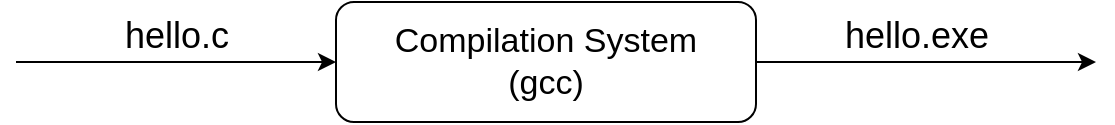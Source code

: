 <mxfile version="21.6.5" type="device">
  <diagram name="第 1 页" id="8X9V9I7Wx9eD5DIDedKQ">
    <mxGraphModel dx="954" dy="615" grid="1" gridSize="10" guides="1" tooltips="1" connect="1" arrows="1" fold="1" page="1" pageScale="1" pageWidth="1169" pageHeight="827" math="0" shadow="0">
      <root>
        <mxCell id="0" />
        <mxCell id="1" parent="0" />
        <mxCell id="LXtOcpVfv5f33jiR3PUo-6" style="edgeStyle=orthogonalEdgeStyle;rounded=0;orthogonalLoop=1;jettySize=auto;html=1;exitX=1;exitY=0.5;exitDx=0;exitDy=0;" edge="1" parent="1" source="LXtOcpVfv5f33jiR3PUo-1">
          <mxGeometry relative="1" as="geometry">
            <mxPoint x="780" y="250" as="targetPoint" />
          </mxGeometry>
        </mxCell>
        <mxCell id="LXtOcpVfv5f33jiR3PUo-8" value="&lt;font style=&quot;font-size: 18px;&quot;&gt;hello.exe&lt;/font&gt;" style="edgeLabel;html=1;align=center;verticalAlign=middle;resizable=0;points=[];" vertex="1" connectable="0" parent="LXtOcpVfv5f33jiR3PUo-6">
          <mxGeometry x="-0.273" y="-1" relative="1" as="geometry">
            <mxPoint x="18" y="-14" as="offset" />
          </mxGeometry>
        </mxCell>
        <mxCell id="LXtOcpVfv5f33jiR3PUo-1" value="Compilation System&lt;br style=&quot;font-size: 17px;&quot;&gt;(gcc)" style="rounded=1;whiteSpace=wrap;html=1;fontStyle=0;fontSize=17;" vertex="1" parent="1">
          <mxGeometry x="400" y="220" width="210" height="60" as="geometry" />
        </mxCell>
        <mxCell id="LXtOcpVfv5f33jiR3PUo-2" value="" style="endArrow=classic;html=1;rounded=0;" edge="1" parent="1">
          <mxGeometry width="50" height="50" relative="1" as="geometry">
            <mxPoint x="240" y="250" as="sourcePoint" />
            <mxPoint x="400" y="250" as="targetPoint" />
          </mxGeometry>
        </mxCell>
        <mxCell id="LXtOcpVfv5f33jiR3PUo-3" value="&lt;font style=&quot;font-size: 18px;&quot;&gt;hello.c&lt;/font&gt;" style="edgeLabel;html=1;align=center;verticalAlign=middle;resizable=0;points=[];" vertex="1" connectable="0" parent="LXtOcpVfv5f33jiR3PUo-2">
          <mxGeometry x="-0.312" y="-2" relative="1" as="geometry">
            <mxPoint x="25" y="-15" as="offset" />
          </mxGeometry>
        </mxCell>
      </root>
    </mxGraphModel>
  </diagram>
</mxfile>
